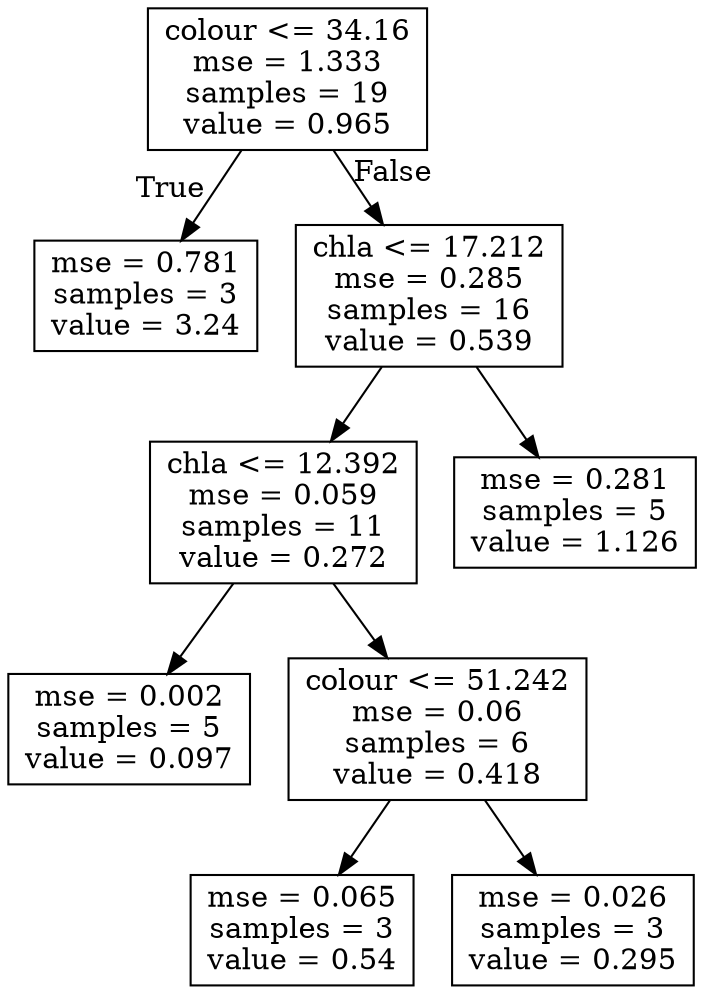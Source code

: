 digraph Tree {
node [shape=box] ;
0 [label="colour <= 34.16\nmse = 1.333\nsamples = 19\nvalue = 0.965"] ;
1 [label="mse = 0.781\nsamples = 3\nvalue = 3.24"] ;
0 -> 1 [labeldistance=2.5, labelangle=45, headlabel="True"] ;
2 [label="chla <= 17.212\nmse = 0.285\nsamples = 16\nvalue = 0.539"] ;
0 -> 2 [labeldistance=2.5, labelangle=-45, headlabel="False"] ;
3 [label="chla <= 12.392\nmse = 0.059\nsamples = 11\nvalue = 0.272"] ;
2 -> 3 ;
5 [label="mse = 0.002\nsamples = 5\nvalue = 0.097"] ;
3 -> 5 ;
6 [label="colour <= 51.242\nmse = 0.06\nsamples = 6\nvalue = 0.418"] ;
3 -> 6 ;
7 [label="mse = 0.065\nsamples = 3\nvalue = 0.54"] ;
6 -> 7 ;
8 [label="mse = 0.026\nsamples = 3\nvalue = 0.295"] ;
6 -> 8 ;
4 [label="mse = 0.281\nsamples = 5\nvalue = 1.126"] ;
2 -> 4 ;
}